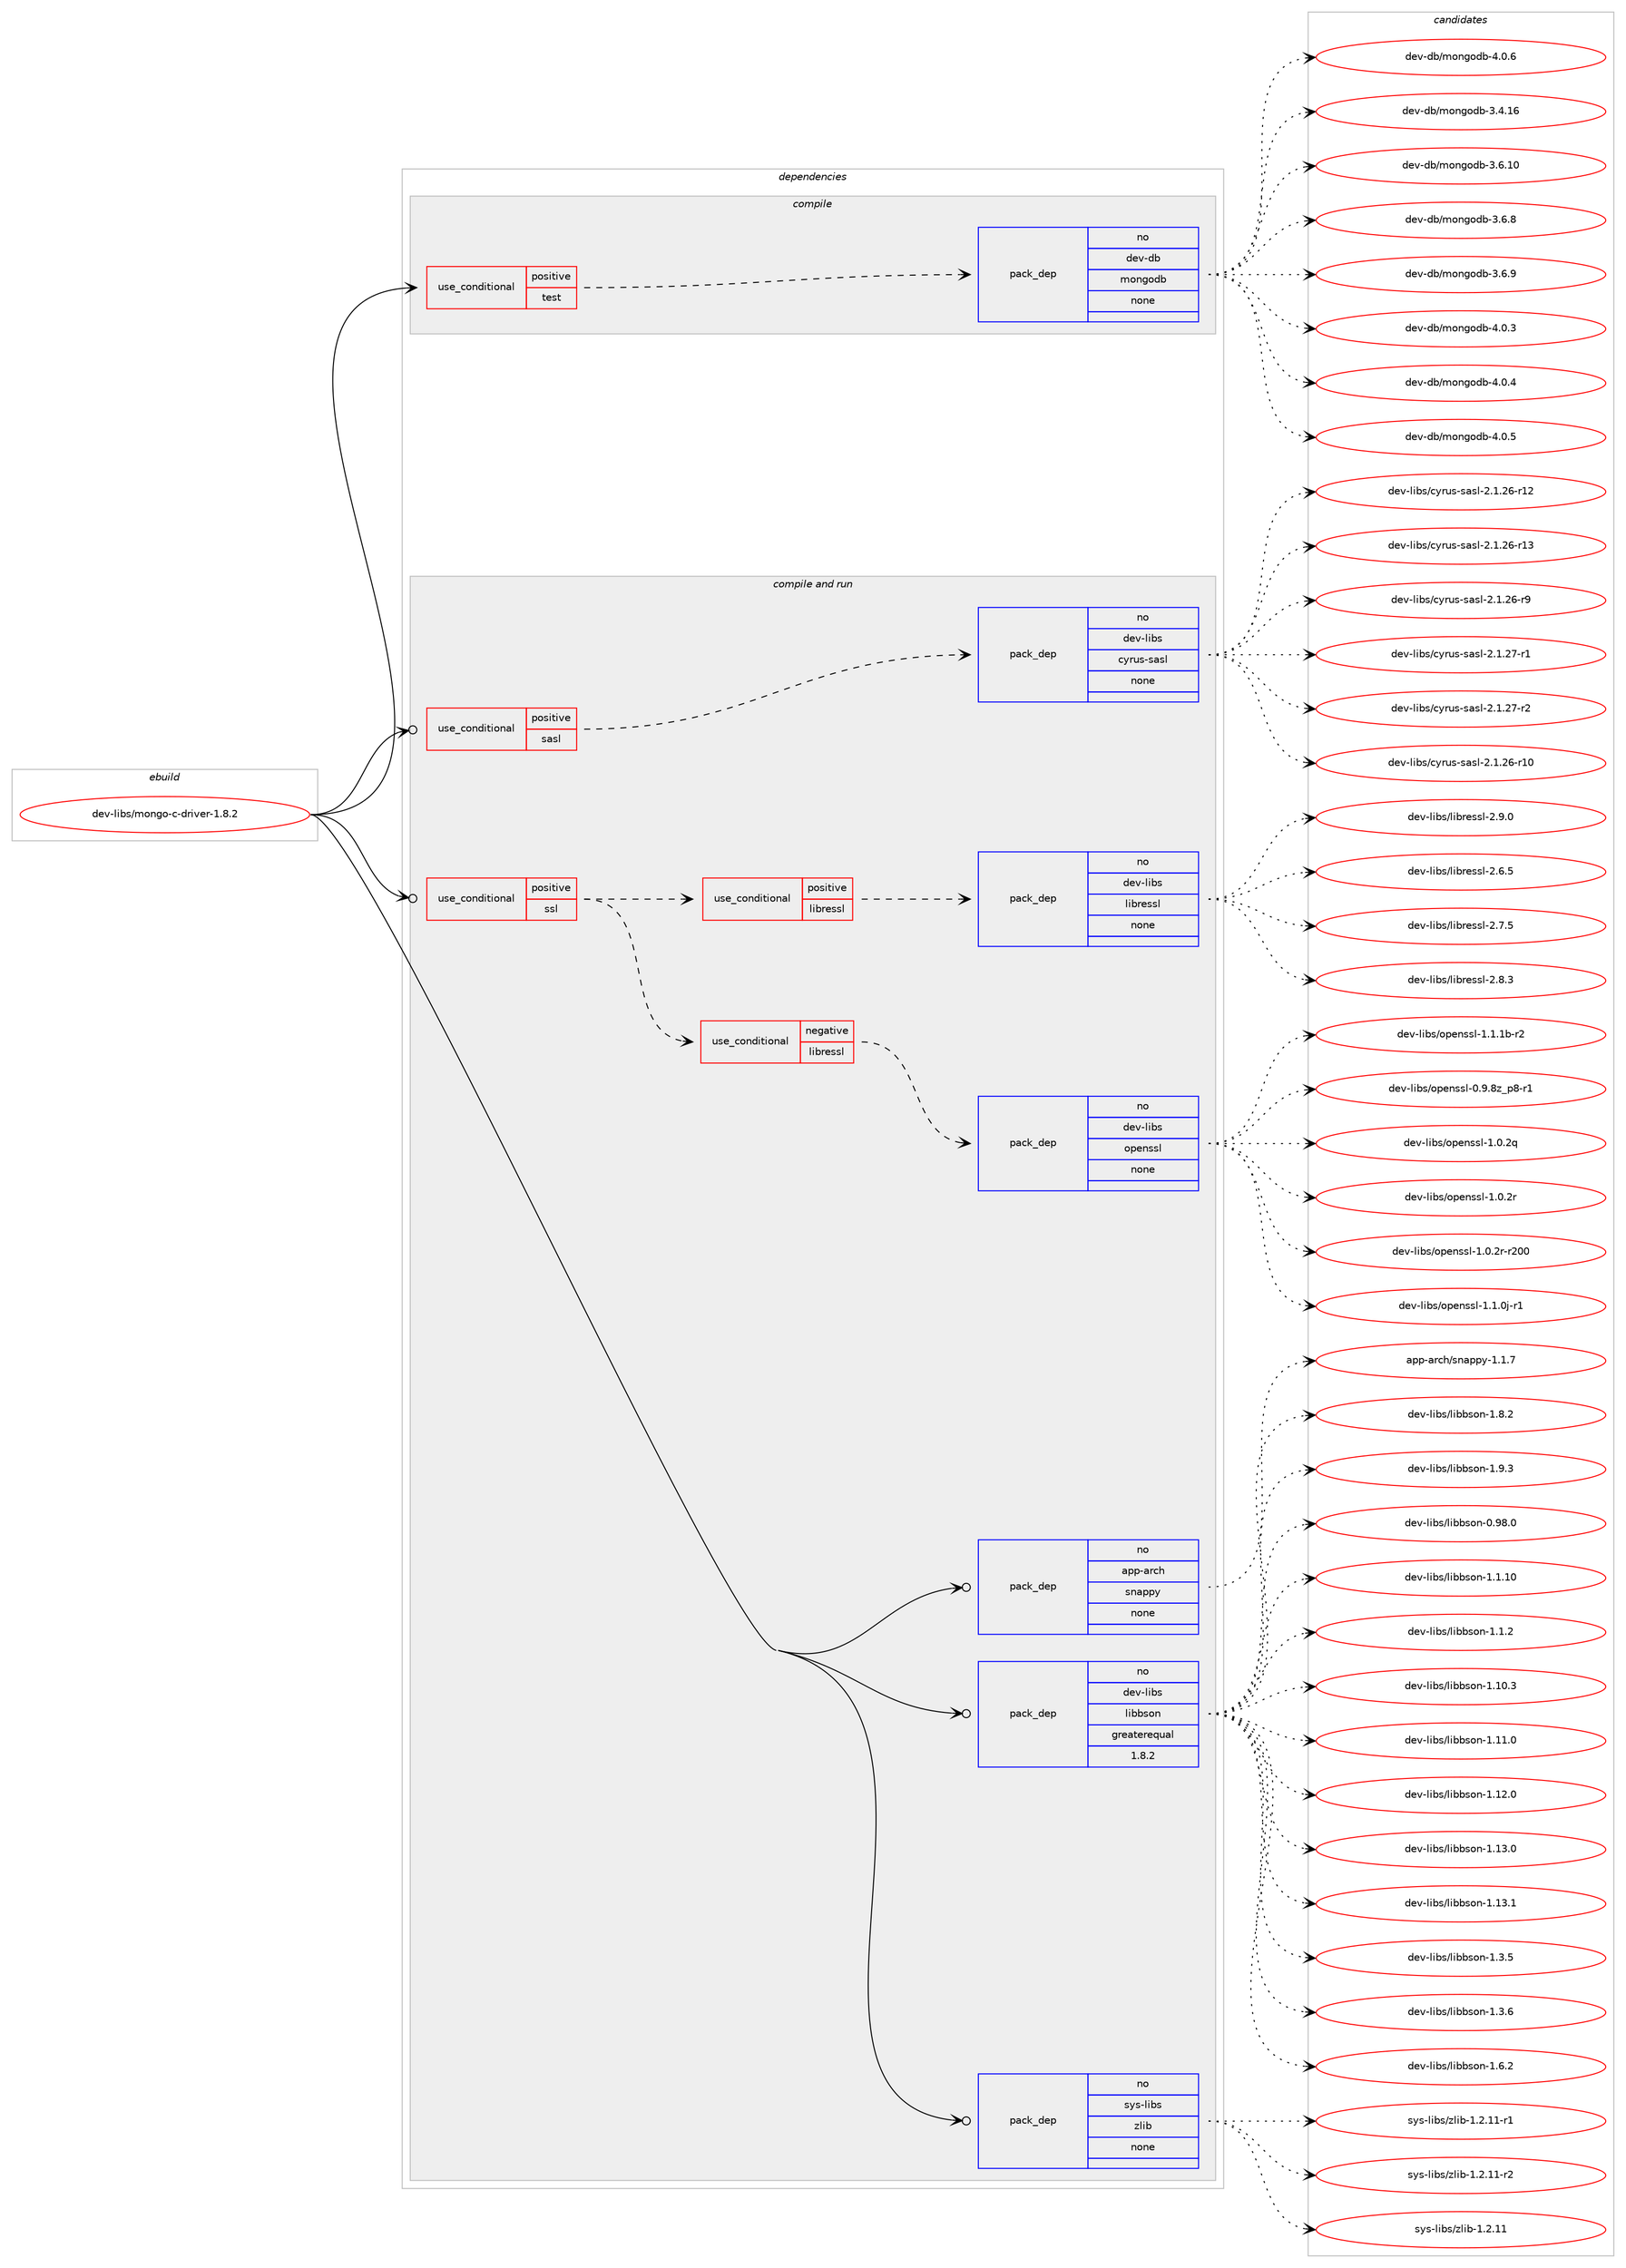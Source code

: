 digraph prolog {

# *************
# Graph options
# *************

newrank=true;
concentrate=true;
compound=true;
graph [rankdir=LR,fontname=Helvetica,fontsize=10,ranksep=1.5];#, ranksep=2.5, nodesep=0.2];
edge  [arrowhead=vee];
node  [fontname=Helvetica,fontsize=10];

# **********
# The ebuild
# **********

subgraph cluster_leftcol {
color=gray;
rank=same;
label=<<i>ebuild</i>>;
id [label="dev-libs/mongo-c-driver-1.8.2", color=red, width=4, href="../dev-libs/mongo-c-driver-1.8.2.svg"];
}

# ****************
# The dependencies
# ****************

subgraph cluster_midcol {
color=gray;
label=<<i>dependencies</i>>;
subgraph cluster_compile {
fillcolor="#eeeeee";
style=filled;
label=<<i>compile</i>>;
subgraph cond366634 {
dependency1370875 [label=<<TABLE BORDER="0" CELLBORDER="1" CELLSPACING="0" CELLPADDING="4"><TR><TD ROWSPAN="3" CELLPADDING="10">use_conditional</TD></TR><TR><TD>positive</TD></TR><TR><TD>test</TD></TR></TABLE>>, shape=none, color=red];
subgraph pack981290 {
dependency1370876 [label=<<TABLE BORDER="0" CELLBORDER="1" CELLSPACING="0" CELLPADDING="4" WIDTH="220"><TR><TD ROWSPAN="6" CELLPADDING="30">pack_dep</TD></TR><TR><TD WIDTH="110">no</TD></TR><TR><TD>dev-db</TD></TR><TR><TD>mongodb</TD></TR><TR><TD>none</TD></TR><TR><TD></TD></TR></TABLE>>, shape=none, color=blue];
}
dependency1370875:e -> dependency1370876:w [weight=20,style="dashed",arrowhead="vee"];
}
id:e -> dependency1370875:w [weight=20,style="solid",arrowhead="vee"];
}
subgraph cluster_compileandrun {
fillcolor="#eeeeee";
style=filled;
label=<<i>compile and run</i>>;
subgraph cond366635 {
dependency1370877 [label=<<TABLE BORDER="0" CELLBORDER="1" CELLSPACING="0" CELLPADDING="4"><TR><TD ROWSPAN="3" CELLPADDING="10">use_conditional</TD></TR><TR><TD>positive</TD></TR><TR><TD>sasl</TD></TR></TABLE>>, shape=none, color=red];
subgraph pack981291 {
dependency1370878 [label=<<TABLE BORDER="0" CELLBORDER="1" CELLSPACING="0" CELLPADDING="4" WIDTH="220"><TR><TD ROWSPAN="6" CELLPADDING="30">pack_dep</TD></TR><TR><TD WIDTH="110">no</TD></TR><TR><TD>dev-libs</TD></TR><TR><TD>cyrus-sasl</TD></TR><TR><TD>none</TD></TR><TR><TD></TD></TR></TABLE>>, shape=none, color=blue];
}
dependency1370877:e -> dependency1370878:w [weight=20,style="dashed",arrowhead="vee"];
}
id:e -> dependency1370877:w [weight=20,style="solid",arrowhead="odotvee"];
subgraph cond366636 {
dependency1370879 [label=<<TABLE BORDER="0" CELLBORDER="1" CELLSPACING="0" CELLPADDING="4"><TR><TD ROWSPAN="3" CELLPADDING="10">use_conditional</TD></TR><TR><TD>positive</TD></TR><TR><TD>ssl</TD></TR></TABLE>>, shape=none, color=red];
subgraph cond366637 {
dependency1370880 [label=<<TABLE BORDER="0" CELLBORDER="1" CELLSPACING="0" CELLPADDING="4"><TR><TD ROWSPAN="3" CELLPADDING="10">use_conditional</TD></TR><TR><TD>negative</TD></TR><TR><TD>libressl</TD></TR></TABLE>>, shape=none, color=red];
subgraph pack981292 {
dependency1370881 [label=<<TABLE BORDER="0" CELLBORDER="1" CELLSPACING="0" CELLPADDING="4" WIDTH="220"><TR><TD ROWSPAN="6" CELLPADDING="30">pack_dep</TD></TR><TR><TD WIDTH="110">no</TD></TR><TR><TD>dev-libs</TD></TR><TR><TD>openssl</TD></TR><TR><TD>none</TD></TR><TR><TD></TD></TR></TABLE>>, shape=none, color=blue];
}
dependency1370880:e -> dependency1370881:w [weight=20,style="dashed",arrowhead="vee"];
}
dependency1370879:e -> dependency1370880:w [weight=20,style="dashed",arrowhead="vee"];
subgraph cond366638 {
dependency1370882 [label=<<TABLE BORDER="0" CELLBORDER="1" CELLSPACING="0" CELLPADDING="4"><TR><TD ROWSPAN="3" CELLPADDING="10">use_conditional</TD></TR><TR><TD>positive</TD></TR><TR><TD>libressl</TD></TR></TABLE>>, shape=none, color=red];
subgraph pack981293 {
dependency1370883 [label=<<TABLE BORDER="0" CELLBORDER="1" CELLSPACING="0" CELLPADDING="4" WIDTH="220"><TR><TD ROWSPAN="6" CELLPADDING="30">pack_dep</TD></TR><TR><TD WIDTH="110">no</TD></TR><TR><TD>dev-libs</TD></TR><TR><TD>libressl</TD></TR><TR><TD>none</TD></TR><TR><TD></TD></TR></TABLE>>, shape=none, color=blue];
}
dependency1370882:e -> dependency1370883:w [weight=20,style="dashed",arrowhead="vee"];
}
dependency1370879:e -> dependency1370882:w [weight=20,style="dashed",arrowhead="vee"];
}
id:e -> dependency1370879:w [weight=20,style="solid",arrowhead="odotvee"];
subgraph pack981294 {
dependency1370884 [label=<<TABLE BORDER="0" CELLBORDER="1" CELLSPACING="0" CELLPADDING="4" WIDTH="220"><TR><TD ROWSPAN="6" CELLPADDING="30">pack_dep</TD></TR><TR><TD WIDTH="110">no</TD></TR><TR><TD>app-arch</TD></TR><TR><TD>snappy</TD></TR><TR><TD>none</TD></TR><TR><TD></TD></TR></TABLE>>, shape=none, color=blue];
}
id:e -> dependency1370884:w [weight=20,style="solid",arrowhead="odotvee"];
subgraph pack981295 {
dependency1370885 [label=<<TABLE BORDER="0" CELLBORDER="1" CELLSPACING="0" CELLPADDING="4" WIDTH="220"><TR><TD ROWSPAN="6" CELLPADDING="30">pack_dep</TD></TR><TR><TD WIDTH="110">no</TD></TR><TR><TD>dev-libs</TD></TR><TR><TD>libbson</TD></TR><TR><TD>greaterequal</TD></TR><TR><TD>1.8.2</TD></TR></TABLE>>, shape=none, color=blue];
}
id:e -> dependency1370885:w [weight=20,style="solid",arrowhead="odotvee"];
subgraph pack981296 {
dependency1370886 [label=<<TABLE BORDER="0" CELLBORDER="1" CELLSPACING="0" CELLPADDING="4" WIDTH="220"><TR><TD ROWSPAN="6" CELLPADDING="30">pack_dep</TD></TR><TR><TD WIDTH="110">no</TD></TR><TR><TD>sys-libs</TD></TR><TR><TD>zlib</TD></TR><TR><TD>none</TD></TR><TR><TD></TD></TR></TABLE>>, shape=none, color=blue];
}
id:e -> dependency1370886:w [weight=20,style="solid",arrowhead="odotvee"];
}
subgraph cluster_run {
fillcolor="#eeeeee";
style=filled;
label=<<i>run</i>>;
}
}

# **************
# The candidates
# **************

subgraph cluster_choices {
rank=same;
color=gray;
label=<<i>candidates</i>>;

subgraph choice981290 {
color=black;
nodesep=1;
choice1001011184510098471091111101031111009845514652464954 [label="dev-db/mongodb-3.4.16", color=red, width=4,href="../dev-db/mongodb-3.4.16.svg"];
choice1001011184510098471091111101031111009845514654464948 [label="dev-db/mongodb-3.6.10", color=red, width=4,href="../dev-db/mongodb-3.6.10.svg"];
choice10010111845100984710911111010311110098455146544656 [label="dev-db/mongodb-3.6.8", color=red, width=4,href="../dev-db/mongodb-3.6.8.svg"];
choice10010111845100984710911111010311110098455146544657 [label="dev-db/mongodb-3.6.9", color=red, width=4,href="../dev-db/mongodb-3.6.9.svg"];
choice10010111845100984710911111010311110098455246484651 [label="dev-db/mongodb-4.0.3", color=red, width=4,href="../dev-db/mongodb-4.0.3.svg"];
choice10010111845100984710911111010311110098455246484652 [label="dev-db/mongodb-4.0.4", color=red, width=4,href="../dev-db/mongodb-4.0.4.svg"];
choice10010111845100984710911111010311110098455246484653 [label="dev-db/mongodb-4.0.5", color=red, width=4,href="../dev-db/mongodb-4.0.5.svg"];
choice10010111845100984710911111010311110098455246484654 [label="dev-db/mongodb-4.0.6", color=red, width=4,href="../dev-db/mongodb-4.0.6.svg"];
dependency1370876:e -> choice1001011184510098471091111101031111009845514652464954:w [style=dotted,weight="100"];
dependency1370876:e -> choice1001011184510098471091111101031111009845514654464948:w [style=dotted,weight="100"];
dependency1370876:e -> choice10010111845100984710911111010311110098455146544656:w [style=dotted,weight="100"];
dependency1370876:e -> choice10010111845100984710911111010311110098455146544657:w [style=dotted,weight="100"];
dependency1370876:e -> choice10010111845100984710911111010311110098455246484651:w [style=dotted,weight="100"];
dependency1370876:e -> choice10010111845100984710911111010311110098455246484652:w [style=dotted,weight="100"];
dependency1370876:e -> choice10010111845100984710911111010311110098455246484653:w [style=dotted,weight="100"];
dependency1370876:e -> choice10010111845100984710911111010311110098455246484654:w [style=dotted,weight="100"];
}
subgraph choice981291 {
color=black;
nodesep=1;
choice10010111845108105981154799121114117115451159711510845504649465054451144948 [label="dev-libs/cyrus-sasl-2.1.26-r10", color=red, width=4,href="../dev-libs/cyrus-sasl-2.1.26-r10.svg"];
choice10010111845108105981154799121114117115451159711510845504649465054451144950 [label="dev-libs/cyrus-sasl-2.1.26-r12", color=red, width=4,href="../dev-libs/cyrus-sasl-2.1.26-r12.svg"];
choice10010111845108105981154799121114117115451159711510845504649465054451144951 [label="dev-libs/cyrus-sasl-2.1.26-r13", color=red, width=4,href="../dev-libs/cyrus-sasl-2.1.26-r13.svg"];
choice100101118451081059811547991211141171154511597115108455046494650544511457 [label="dev-libs/cyrus-sasl-2.1.26-r9", color=red, width=4,href="../dev-libs/cyrus-sasl-2.1.26-r9.svg"];
choice100101118451081059811547991211141171154511597115108455046494650554511449 [label="dev-libs/cyrus-sasl-2.1.27-r1", color=red, width=4,href="../dev-libs/cyrus-sasl-2.1.27-r1.svg"];
choice100101118451081059811547991211141171154511597115108455046494650554511450 [label="dev-libs/cyrus-sasl-2.1.27-r2", color=red, width=4,href="../dev-libs/cyrus-sasl-2.1.27-r2.svg"];
dependency1370878:e -> choice10010111845108105981154799121114117115451159711510845504649465054451144948:w [style=dotted,weight="100"];
dependency1370878:e -> choice10010111845108105981154799121114117115451159711510845504649465054451144950:w [style=dotted,weight="100"];
dependency1370878:e -> choice10010111845108105981154799121114117115451159711510845504649465054451144951:w [style=dotted,weight="100"];
dependency1370878:e -> choice100101118451081059811547991211141171154511597115108455046494650544511457:w [style=dotted,weight="100"];
dependency1370878:e -> choice100101118451081059811547991211141171154511597115108455046494650554511449:w [style=dotted,weight="100"];
dependency1370878:e -> choice100101118451081059811547991211141171154511597115108455046494650554511450:w [style=dotted,weight="100"];
}
subgraph choice981292 {
color=black;
nodesep=1;
choice10010111845108105981154711111210111011511510845484657465612295112564511449 [label="dev-libs/openssl-0.9.8z_p8-r1", color=red, width=4,href="../dev-libs/openssl-0.9.8z_p8-r1.svg"];
choice100101118451081059811547111112101110115115108454946484650113 [label="dev-libs/openssl-1.0.2q", color=red, width=4,href="../dev-libs/openssl-1.0.2q.svg"];
choice100101118451081059811547111112101110115115108454946484650114 [label="dev-libs/openssl-1.0.2r", color=red, width=4,href="../dev-libs/openssl-1.0.2r.svg"];
choice10010111845108105981154711111210111011511510845494648465011445114504848 [label="dev-libs/openssl-1.0.2r-r200", color=red, width=4,href="../dev-libs/openssl-1.0.2r-r200.svg"];
choice1001011184510810598115471111121011101151151084549464946481064511449 [label="dev-libs/openssl-1.1.0j-r1", color=red, width=4,href="../dev-libs/openssl-1.1.0j-r1.svg"];
choice100101118451081059811547111112101110115115108454946494649984511450 [label="dev-libs/openssl-1.1.1b-r2", color=red, width=4,href="../dev-libs/openssl-1.1.1b-r2.svg"];
dependency1370881:e -> choice10010111845108105981154711111210111011511510845484657465612295112564511449:w [style=dotted,weight="100"];
dependency1370881:e -> choice100101118451081059811547111112101110115115108454946484650113:w [style=dotted,weight="100"];
dependency1370881:e -> choice100101118451081059811547111112101110115115108454946484650114:w [style=dotted,weight="100"];
dependency1370881:e -> choice10010111845108105981154711111210111011511510845494648465011445114504848:w [style=dotted,weight="100"];
dependency1370881:e -> choice1001011184510810598115471111121011101151151084549464946481064511449:w [style=dotted,weight="100"];
dependency1370881:e -> choice100101118451081059811547111112101110115115108454946494649984511450:w [style=dotted,weight="100"];
}
subgraph choice981293 {
color=black;
nodesep=1;
choice10010111845108105981154710810598114101115115108455046544653 [label="dev-libs/libressl-2.6.5", color=red, width=4,href="../dev-libs/libressl-2.6.5.svg"];
choice10010111845108105981154710810598114101115115108455046554653 [label="dev-libs/libressl-2.7.5", color=red, width=4,href="../dev-libs/libressl-2.7.5.svg"];
choice10010111845108105981154710810598114101115115108455046564651 [label="dev-libs/libressl-2.8.3", color=red, width=4,href="../dev-libs/libressl-2.8.3.svg"];
choice10010111845108105981154710810598114101115115108455046574648 [label="dev-libs/libressl-2.9.0", color=red, width=4,href="../dev-libs/libressl-2.9.0.svg"];
dependency1370883:e -> choice10010111845108105981154710810598114101115115108455046544653:w [style=dotted,weight="100"];
dependency1370883:e -> choice10010111845108105981154710810598114101115115108455046554653:w [style=dotted,weight="100"];
dependency1370883:e -> choice10010111845108105981154710810598114101115115108455046564651:w [style=dotted,weight="100"];
dependency1370883:e -> choice10010111845108105981154710810598114101115115108455046574648:w [style=dotted,weight="100"];
}
subgraph choice981294 {
color=black;
nodesep=1;
choice971121124597114991044711511097112112121454946494655 [label="app-arch/snappy-1.1.7", color=red, width=4,href="../app-arch/snappy-1.1.7.svg"];
dependency1370884:e -> choice971121124597114991044711511097112112121454946494655:w [style=dotted,weight="100"];
}
subgraph choice981295 {
color=black;
nodesep=1;
choice100101118451081059811547108105989811511111045484657564648 [label="dev-libs/libbson-0.98.0", color=red, width=4,href="../dev-libs/libbson-0.98.0.svg"];
choice100101118451081059811547108105989811511111045494649464948 [label="dev-libs/libbson-1.1.10", color=red, width=4,href="../dev-libs/libbson-1.1.10.svg"];
choice1001011184510810598115471081059898115111110454946494650 [label="dev-libs/libbson-1.1.2", color=red, width=4,href="../dev-libs/libbson-1.1.2.svg"];
choice100101118451081059811547108105989811511111045494649484651 [label="dev-libs/libbson-1.10.3", color=red, width=4,href="../dev-libs/libbson-1.10.3.svg"];
choice100101118451081059811547108105989811511111045494649494648 [label="dev-libs/libbson-1.11.0", color=red, width=4,href="../dev-libs/libbson-1.11.0.svg"];
choice100101118451081059811547108105989811511111045494649504648 [label="dev-libs/libbson-1.12.0", color=red, width=4,href="../dev-libs/libbson-1.12.0.svg"];
choice100101118451081059811547108105989811511111045494649514648 [label="dev-libs/libbson-1.13.0", color=red, width=4,href="../dev-libs/libbson-1.13.0.svg"];
choice100101118451081059811547108105989811511111045494649514649 [label="dev-libs/libbson-1.13.1", color=red, width=4,href="../dev-libs/libbson-1.13.1.svg"];
choice1001011184510810598115471081059898115111110454946514653 [label="dev-libs/libbson-1.3.5", color=red, width=4,href="../dev-libs/libbson-1.3.5.svg"];
choice1001011184510810598115471081059898115111110454946514654 [label="dev-libs/libbson-1.3.6", color=red, width=4,href="../dev-libs/libbson-1.3.6.svg"];
choice1001011184510810598115471081059898115111110454946544650 [label="dev-libs/libbson-1.6.2", color=red, width=4,href="../dev-libs/libbson-1.6.2.svg"];
choice1001011184510810598115471081059898115111110454946564650 [label="dev-libs/libbson-1.8.2", color=red, width=4,href="../dev-libs/libbson-1.8.2.svg"];
choice1001011184510810598115471081059898115111110454946574651 [label="dev-libs/libbson-1.9.3", color=red, width=4,href="../dev-libs/libbson-1.9.3.svg"];
dependency1370885:e -> choice100101118451081059811547108105989811511111045484657564648:w [style=dotted,weight="100"];
dependency1370885:e -> choice100101118451081059811547108105989811511111045494649464948:w [style=dotted,weight="100"];
dependency1370885:e -> choice1001011184510810598115471081059898115111110454946494650:w [style=dotted,weight="100"];
dependency1370885:e -> choice100101118451081059811547108105989811511111045494649484651:w [style=dotted,weight="100"];
dependency1370885:e -> choice100101118451081059811547108105989811511111045494649494648:w [style=dotted,weight="100"];
dependency1370885:e -> choice100101118451081059811547108105989811511111045494649504648:w [style=dotted,weight="100"];
dependency1370885:e -> choice100101118451081059811547108105989811511111045494649514648:w [style=dotted,weight="100"];
dependency1370885:e -> choice100101118451081059811547108105989811511111045494649514649:w [style=dotted,weight="100"];
dependency1370885:e -> choice1001011184510810598115471081059898115111110454946514653:w [style=dotted,weight="100"];
dependency1370885:e -> choice1001011184510810598115471081059898115111110454946514654:w [style=dotted,weight="100"];
dependency1370885:e -> choice1001011184510810598115471081059898115111110454946544650:w [style=dotted,weight="100"];
dependency1370885:e -> choice1001011184510810598115471081059898115111110454946564650:w [style=dotted,weight="100"];
dependency1370885:e -> choice1001011184510810598115471081059898115111110454946574651:w [style=dotted,weight="100"];
}
subgraph choice981296 {
color=black;
nodesep=1;
choice1151211154510810598115471221081059845494650464949 [label="sys-libs/zlib-1.2.11", color=red, width=4,href="../sys-libs/zlib-1.2.11.svg"];
choice11512111545108105981154712210810598454946504649494511449 [label="sys-libs/zlib-1.2.11-r1", color=red, width=4,href="../sys-libs/zlib-1.2.11-r1.svg"];
choice11512111545108105981154712210810598454946504649494511450 [label="sys-libs/zlib-1.2.11-r2", color=red, width=4,href="../sys-libs/zlib-1.2.11-r2.svg"];
dependency1370886:e -> choice1151211154510810598115471221081059845494650464949:w [style=dotted,weight="100"];
dependency1370886:e -> choice11512111545108105981154712210810598454946504649494511449:w [style=dotted,weight="100"];
dependency1370886:e -> choice11512111545108105981154712210810598454946504649494511450:w [style=dotted,weight="100"];
}
}

}
